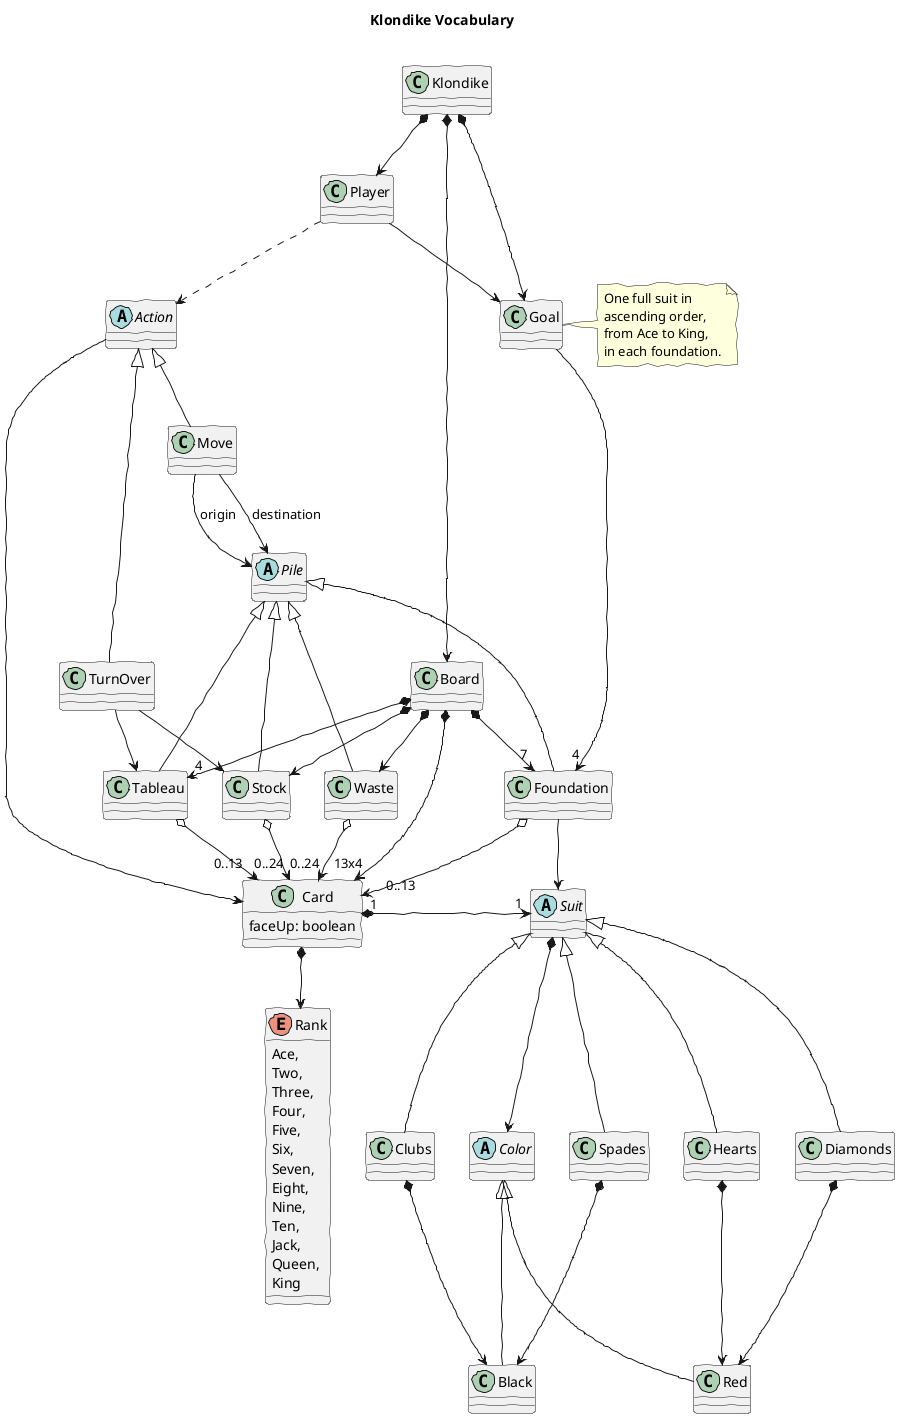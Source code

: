 @startuml klondike--vocabulary
skinparam handwritten true

title Klondike Vocabulary \n

class Klondike
class Player
class Goal
abstract Pile
class Stock
class Waste
class Foundation
class Tableau
class Card {
    faceUp: boolean
}
enum Rank {
    Ace,
    Two,
    Three,
    Four,
    Five,
    Six,
    Seven,
    Eight,
    Nine,
    Ten,
    Jack,
    Queen,
    King
}

abstract Suit
class Spades
class Hearts
class Diamonds
class Clubs

abstract Color
class Red
class Black

together {
    class Spades
    class Clubs
}
together {
    class Diamonds
    class Hearts
}

abstract Action
class Move
class TurnOver



Klondike *--> Player
Klondike *-right->  Board
Board    *--> "13x4" Card
Klondike *-->  Goal

Player ..> Action
Player --> Goal
Goal -> "4" Foundation

note right of Goal {
    One full suit in 
    ascending order, 
    from Ace to King,
    in each foundation.
}


Action <|-- Move
Action <|-- TurnOver
Action --> Card
Move --> Pile : origin
Move --> Pile : destination
TurnOver --> Stock 
TurnOver --> Tableau 

Pile <|-down-- Stock
Pile <|-down-- Waste
Pile <|-down-- Tableau
Pile <|-down-- Foundation

Board *--> Stock
Board *--> Waste
Board *--> "7" Foundation
Board *--> "4" Tableau


Stock      o--> "0..24" Card 
Waste      o--> "0..24" Card
Tableau    o--> "0..13 " Card
Foundation o--> "     0..13" Card
Foundation --> Suit

Card *--> Rank
Card "1" *-right-> "1" Suit

Suit *-d-> Color
Suit  <|-- Hearts
Suit  <|-- Diamonds
Color <|-- Red

Suit  <|-- Spades
Suit  <|-- Clubs
Color <|-- Black

Diamonds *--> Red
Hearts   *--> Red
Clubs    *--> Black
Spades   *--> Black

@enduml